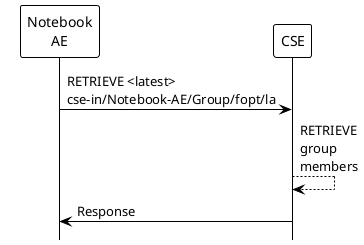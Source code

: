 @startuml
hide footbox
!theme plain
skinparam backgroundcolor transparent

participant "Notebook\nAE" as AE 
participant "CSE" as CSE 

AE -> CSE: RETRIEVE <latest>\ncse-in/Notebook-AE/Group/fopt/la
CSE --> CSE: RETRIEVE\ngroup\nmembers
AE <- CSE: Response

@enduml